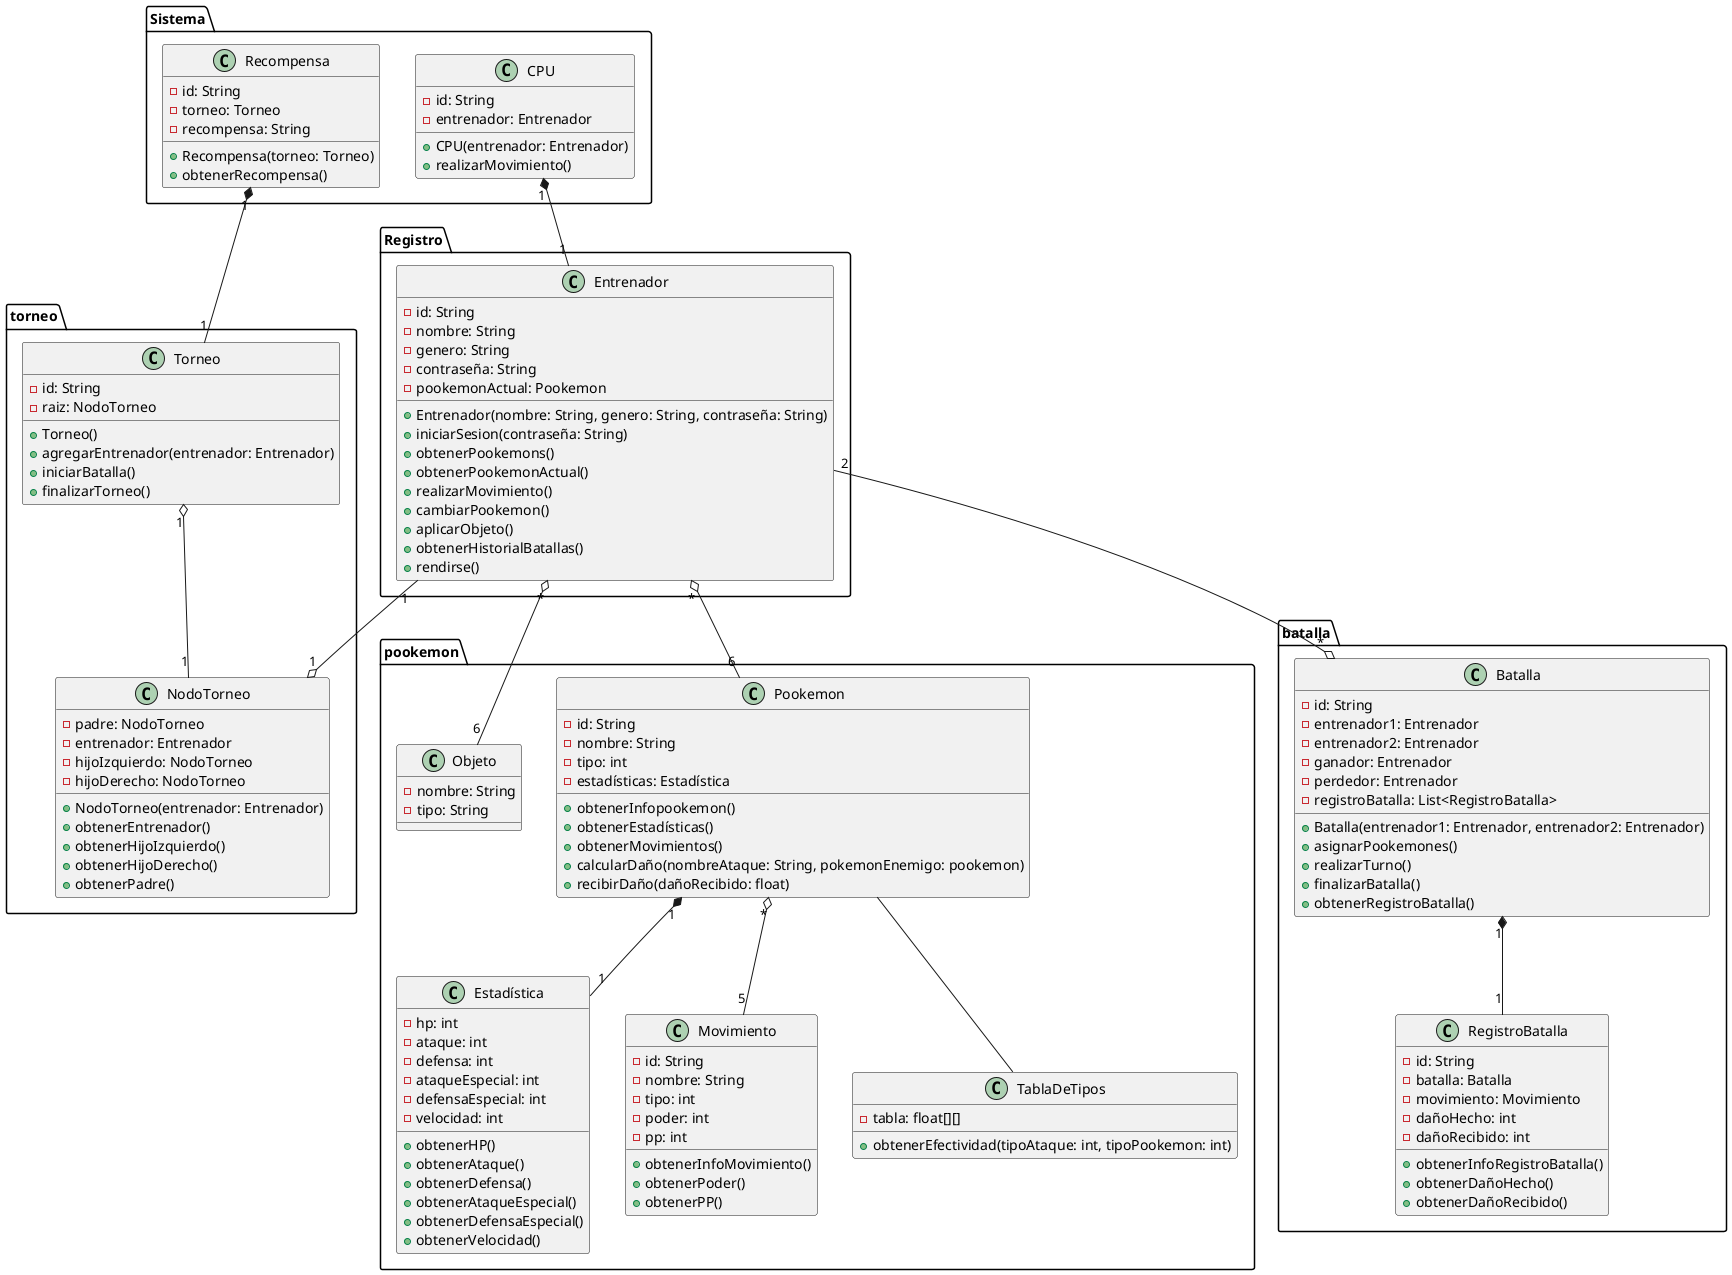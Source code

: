 @startuml diagrama de clases

package "Registro" {
    class Entrenador {
        - id: String
        - nombre: String
        - genero: String
        - contraseña: String
        - pookemonActual: Pookemon

        + Entrenador(nombre: String, genero: String, contraseña: String)
        + iniciarSesion(contraseña: String)
        + obtenerPookemons()
        + obtenerPookemonActual()
        + realizarMovimiento()
        + cambiarPookemon()
        + aplicarObjeto()
        + obtenerHistorialBatallas()
        + rendirse()
    }

}

package "pookemon" {
    class Pookemon {
        - id: String
        - nombre: String
        - tipo: int
        - estadísticas: Estadística

        + obtenerInfopookemon()
        + obtenerEstadísticas()
        + obtenerMovimientos()
        + calcularDaño(nombreAtaque: String, pokemonEnemigo: pookemon)
        + recibirDaño(dañoRecibido: float)
    }

    class Estadística {
        - hp: int
        - ataque: int
        - defensa: int
        - ataqueEspecial: int
        - defensaEspecial: int
        - velocidad: int

        + obtenerHP()
        + obtenerAtaque()
        + obtenerDefensa()
        + obtenerAtaqueEspecial()
        + obtenerDefensaEspecial()
        + obtenerVelocidad()
    }

    class Movimiento {
        - id: String
        - nombre: String
        - tipo: int
        - poder: int
        - pp: int

        + obtenerInfoMovimiento()
        + obtenerPoder()
        + obtenerPP()
    }

    class TablaDeTipos{
        - tabla: float[][] 

        + obtenerEfectividad(tipoAtaque: int, tipoPookemon: int)
    }

    class Objeto{
        - nombre: String
        - tipo: String
    }

}

package "batalla" {
    class Batalla {
        - id: String
        - entrenador1: Entrenador
        - entrenador2: Entrenador
        - ganador: Entrenador
        - perdedor: Entrenador
        - registroBatalla: List<RegistroBatalla>

        + Batalla(entrenador1: Entrenador, entrenador2: Entrenador)
        + asignarPookemones()
        + realizarTurno()
        + finalizarBatalla()
        + obtenerRegistroBatalla()
    }

    class RegistroBatalla {
        - id: String
        - batalla: Batalla
        - movimiento: Movimiento
        - dañoHecho: int
        - dañoRecibido: int

        + obtenerInfoRegistroBatalla()
        + obtenerDañoHecho()
        + obtenerDañoRecibido()
    }

   
}

package "torneo" {
    class NodoTorneo {
        - padre: NodoTorneo
        - entrenador: Entrenador
        - hijoIzquierdo: NodoTorneo
        - hijoDerecho: NodoTorneo
        

        + NodoTorneo(entrenador: Entrenador)
        + obtenerEntrenador()
        + obtenerHijoIzquierdo()
        + obtenerHijoDerecho()
        + obtenerPadre()
    }

    class Torneo {
        - id: String
        - raiz: NodoTorneo

        + Torneo()
        + agregarEntrenador(entrenador: Entrenador)
        + iniciarBatalla()
        + finalizarTorneo()
    }

}

package "Sistema" {
    class CPU {
        - id: String
        - entrenador: Entrenador

        + CPU(entrenador: Entrenador)
        + realizarMovimiento()
    }

    class Recompensa {
        - id: String
        - torneo: Torneo
        - recompensa: String

        + Recompensa(torneo: Torneo)
        + obtenerRecompensa()
    }
}

Pookemon "*" o-- "5" Movimiento
Pookemon "1" *-- "1" Estadística
Pookemon -- TablaDeTipos

Entrenador "*" o-- "6" Pookemon 
Entrenador "2" --o "*" Batalla
Entrenador "1" --o "1" NodoTorneo
Entrenador "*" o-- "6" Objeto

Batalla "1" *--"1" RegistroBatalla

Torneo "1" o-- "1" NodoTorneo

CPU "1" *-- "1" Entrenador

Recompensa "1" *-- "1" Torneo

@enduml
